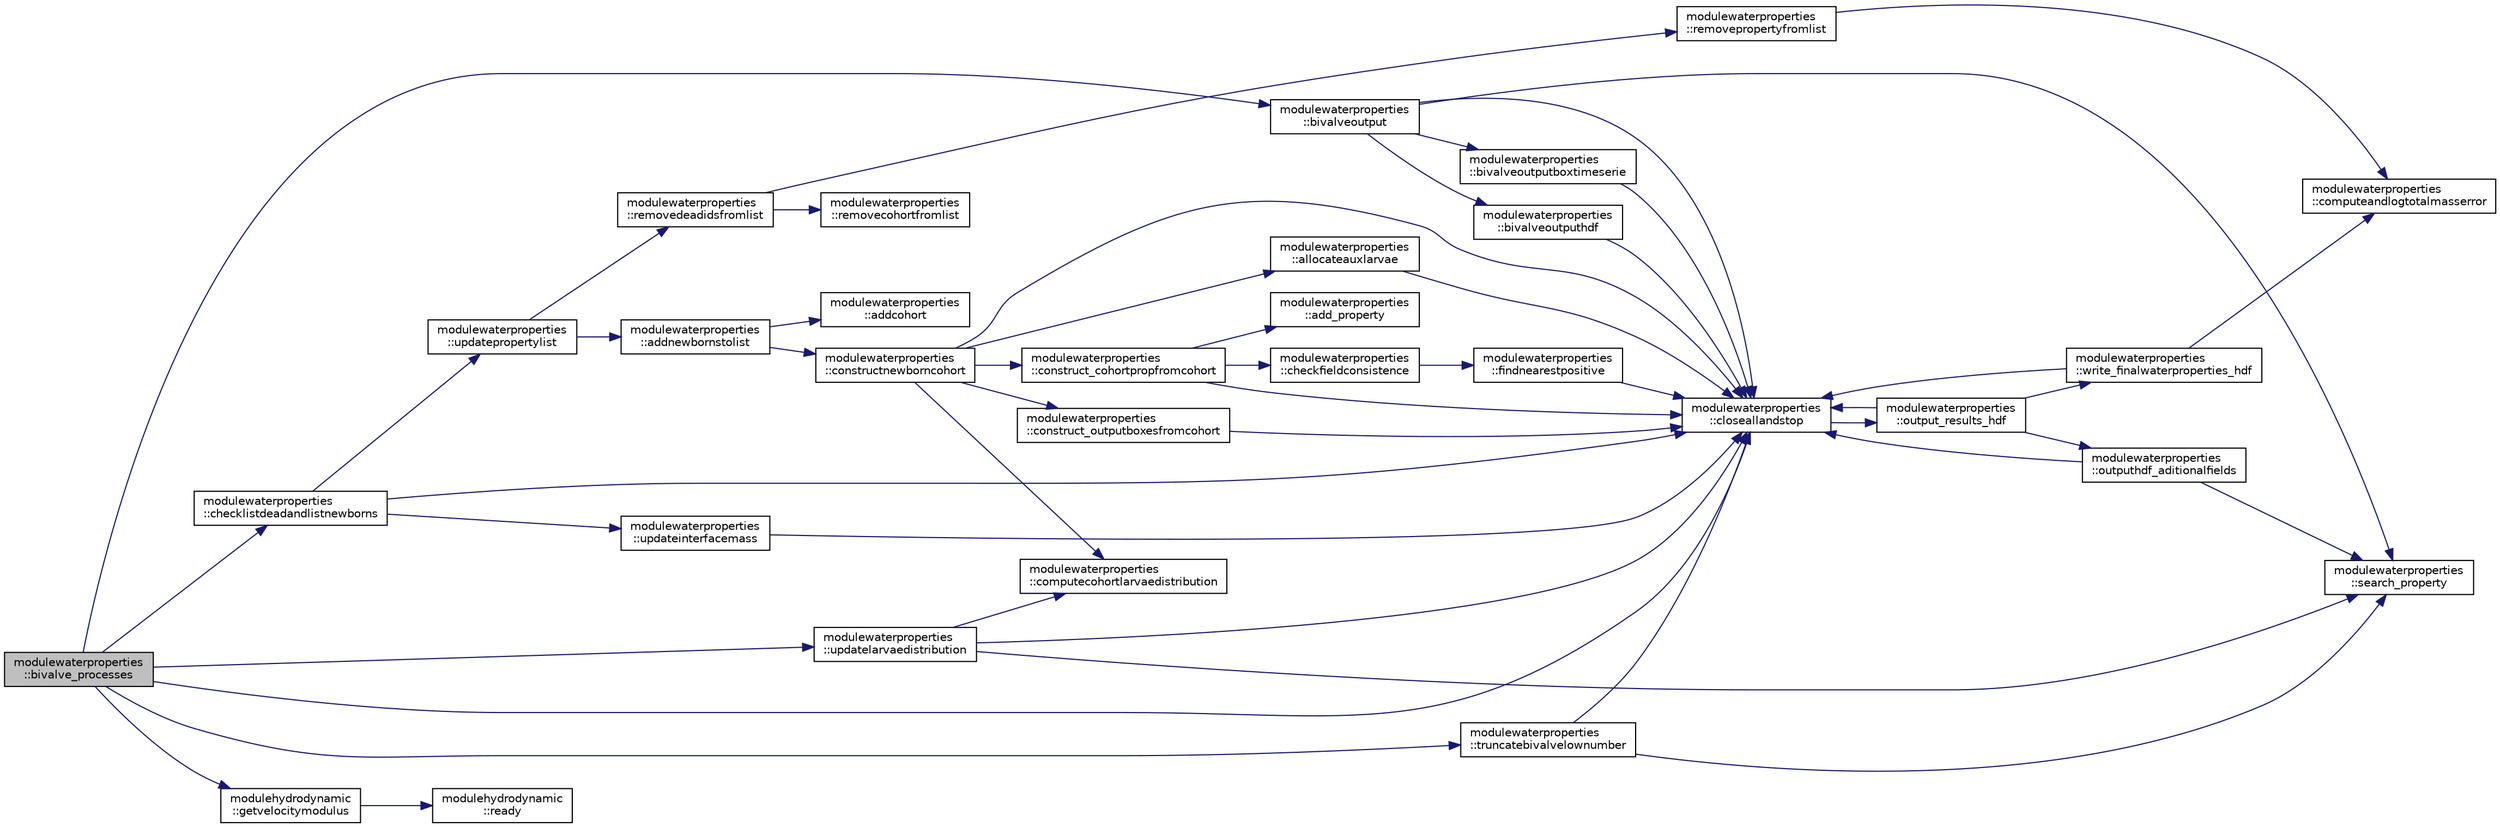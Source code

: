 digraph "modulewaterproperties::bivalve_processes"
{
 // LATEX_PDF_SIZE
  edge [fontname="Helvetica",fontsize="10",labelfontname="Helvetica",labelfontsize="10"];
  node [fontname="Helvetica",fontsize="10",shape=record];
  rankdir="LR";
  Node1 [label="modulewaterproperties\l::bivalve_processes",height=0.2,width=0.4,color="black", fillcolor="grey75", style="filled", fontcolor="black",tooltip=" "];
  Node1 -> Node2 [color="midnightblue",fontsize="10",style="solid",fontname="Helvetica"];
  Node2 [label="modulewaterproperties\l::bivalveoutput",height=0.2,width=0.4,color="black", fillcolor="white", style="filled",URL="$namespacemodulewaterproperties.html#a8446703f7cbfef308ed1b6f7114594a2",tooltip=" "];
  Node2 -> Node3 [color="midnightblue",fontsize="10",style="solid",fontname="Helvetica"];
  Node3 [label="modulewaterproperties\l::bivalveoutputboxtimeserie",height=0.2,width=0.4,color="black", fillcolor="white", style="filled",URL="$namespacemodulewaterproperties.html#afcdb7811c7721d558a0d6ec94b87f297",tooltip=" "];
  Node3 -> Node4 [color="midnightblue",fontsize="10",style="solid",fontname="Helvetica"];
  Node4 [label="modulewaterproperties\l::closeallandstop",height=0.2,width=0.4,color="black", fillcolor="white", style="filled",URL="$namespacemodulewaterproperties.html#a5bb74dfe4637836633ca6817a4a72758",tooltip=" "];
  Node4 -> Node5 [color="midnightblue",fontsize="10",style="solid",fontname="Helvetica"];
  Node5 [label="modulewaterproperties\l::output_results_hdf",height=0.2,width=0.4,color="black", fillcolor="white", style="filled",URL="$namespacemodulewaterproperties.html#a78143a2ee73e78a6441a03852a7b9f9a",tooltip=" "];
  Node5 -> Node4 [color="midnightblue",fontsize="10",style="solid",fontname="Helvetica"];
  Node5 -> Node6 [color="midnightblue",fontsize="10",style="solid",fontname="Helvetica"];
  Node6 [label="modulewaterproperties\l::outputhdf_aditionalfields",height=0.2,width=0.4,color="black", fillcolor="white", style="filled",URL="$namespacemodulewaterproperties.html#a0e590dc368b505cd9ea918d724d3eee3",tooltip=" "];
  Node6 -> Node4 [color="midnightblue",fontsize="10",style="solid",fontname="Helvetica"];
  Node6 -> Node7 [color="midnightblue",fontsize="10",style="solid",fontname="Helvetica"];
  Node7 [label="modulewaterproperties\l::search_property",height=0.2,width=0.4,color="black", fillcolor="white", style="filled",URL="$namespacemodulewaterproperties.html#ae6b7d758da27fb15faee52b3ed14029d",tooltip=" "];
  Node5 -> Node8 [color="midnightblue",fontsize="10",style="solid",fontname="Helvetica"];
  Node8 [label="modulewaterproperties\l::write_finalwaterproperties_hdf",height=0.2,width=0.4,color="black", fillcolor="white", style="filled",URL="$namespacemodulewaterproperties.html#a2893cea8ca427b1290aeb65593659aa0",tooltip=" "];
  Node8 -> Node4 [color="midnightblue",fontsize="10",style="solid",fontname="Helvetica"];
  Node8 -> Node9 [color="midnightblue",fontsize="10",style="solid",fontname="Helvetica"];
  Node9 [label="modulewaterproperties\l::computeandlogtotalmasserror",height=0.2,width=0.4,color="black", fillcolor="white", style="filled",URL="$namespacemodulewaterproperties.html#af1b9165b0e72747e4478868c7e5eff00",tooltip=" "];
  Node2 -> Node10 [color="midnightblue",fontsize="10",style="solid",fontname="Helvetica"];
  Node10 [label="modulewaterproperties\l::bivalveoutputhdf",height=0.2,width=0.4,color="black", fillcolor="white", style="filled",URL="$namespacemodulewaterproperties.html#a6d9213c5f38db58c01899d8b68076950",tooltip=" "];
  Node10 -> Node4 [color="midnightblue",fontsize="10",style="solid",fontname="Helvetica"];
  Node2 -> Node4 [color="midnightblue",fontsize="10",style="solid",fontname="Helvetica"];
  Node2 -> Node7 [color="midnightblue",fontsize="10",style="solid",fontname="Helvetica"];
  Node1 -> Node11 [color="midnightblue",fontsize="10",style="solid",fontname="Helvetica"];
  Node11 [label="modulewaterproperties\l::checklistdeadandlistnewborns",height=0.2,width=0.4,color="black", fillcolor="white", style="filled",URL="$namespacemodulewaterproperties.html#ab88c2923a48aacf7da60a45cfeb98dfc",tooltip=" "];
  Node11 -> Node4 [color="midnightblue",fontsize="10",style="solid",fontname="Helvetica"];
  Node11 -> Node12 [color="midnightblue",fontsize="10",style="solid",fontname="Helvetica"];
  Node12 [label="modulewaterproperties\l::updateinterfacemass",height=0.2,width=0.4,color="black", fillcolor="white", style="filled",URL="$namespacemodulewaterproperties.html#a20082ef8bcaf7ce51aa737521cbeea5b",tooltip=" "];
  Node12 -> Node4 [color="midnightblue",fontsize="10",style="solid",fontname="Helvetica"];
  Node11 -> Node13 [color="midnightblue",fontsize="10",style="solid",fontname="Helvetica"];
  Node13 [label="modulewaterproperties\l::updatepropertylist",height=0.2,width=0.4,color="black", fillcolor="white", style="filled",URL="$namespacemodulewaterproperties.html#a8ab7e6ee60b7c71bc6775c1586bd99b3",tooltip=" "];
  Node13 -> Node14 [color="midnightblue",fontsize="10",style="solid",fontname="Helvetica"];
  Node14 [label="modulewaterproperties\l::addnewbornstolist",height=0.2,width=0.4,color="black", fillcolor="white", style="filled",URL="$namespacemodulewaterproperties.html#a201bc7106a0e1c889114fc878140e91f",tooltip=" "];
  Node14 -> Node15 [color="midnightblue",fontsize="10",style="solid",fontname="Helvetica"];
  Node15 [label="modulewaterproperties\l::addcohort",height=0.2,width=0.4,color="black", fillcolor="white", style="filled",URL="$namespacemodulewaterproperties.html#a2a206e94af2b9f46781896fdc7ccfb3a",tooltip=" "];
  Node14 -> Node16 [color="midnightblue",fontsize="10",style="solid",fontname="Helvetica"];
  Node16 [label="modulewaterproperties\l::constructnewborncohort",height=0.2,width=0.4,color="black", fillcolor="white", style="filled",URL="$namespacemodulewaterproperties.html#a6d6a2e31ca36bd79bebb89f3613ed278",tooltip=" "];
  Node16 -> Node17 [color="midnightblue",fontsize="10",style="solid",fontname="Helvetica"];
  Node17 [label="modulewaterproperties\l::allocateauxlarvae",height=0.2,width=0.4,color="black", fillcolor="white", style="filled",URL="$namespacemodulewaterproperties.html#a7cc00cb7efcee6190d254a8eb846064c",tooltip=" "];
  Node17 -> Node4 [color="midnightblue",fontsize="10",style="solid",fontname="Helvetica"];
  Node16 -> Node4 [color="midnightblue",fontsize="10",style="solid",fontname="Helvetica"];
  Node16 -> Node18 [color="midnightblue",fontsize="10",style="solid",fontname="Helvetica"];
  Node18 [label="modulewaterproperties\l::computecohortlarvaedistribution",height=0.2,width=0.4,color="black", fillcolor="white", style="filled",URL="$namespacemodulewaterproperties.html#a21e9506395b0784b11cea81e68719de8",tooltip=" "];
  Node16 -> Node19 [color="midnightblue",fontsize="10",style="solid",fontname="Helvetica"];
  Node19 [label="modulewaterproperties\l::construct_cohortpropfromcohort",height=0.2,width=0.4,color="black", fillcolor="white", style="filled",URL="$namespacemodulewaterproperties.html#ae1c5c0deae03ce719a2b777bc86fb00f",tooltip=" "];
  Node19 -> Node20 [color="midnightblue",fontsize="10",style="solid",fontname="Helvetica"];
  Node20 [label="modulewaterproperties\l::add_property",height=0.2,width=0.4,color="black", fillcolor="white", style="filled",URL="$namespacemodulewaterproperties.html#ac86532460470d9c3746a9645ede24903",tooltip=" "];
  Node19 -> Node21 [color="midnightblue",fontsize="10",style="solid",fontname="Helvetica"];
  Node21 [label="modulewaterproperties\l::checkfieldconsistence",height=0.2,width=0.4,color="black", fillcolor="white", style="filled",URL="$namespacemodulewaterproperties.html#ae1f665f653d3f72ef388bbb889ec57c9",tooltip=" "];
  Node21 -> Node22 [color="midnightblue",fontsize="10",style="solid",fontname="Helvetica"];
  Node22 [label="modulewaterproperties\l::findnearestpositive",height=0.2,width=0.4,color="black", fillcolor="white", style="filled",URL="$namespacemodulewaterproperties.html#a9af27763ee733163a23f71ee92aafb09",tooltip=" "];
  Node22 -> Node4 [color="midnightblue",fontsize="10",style="solid",fontname="Helvetica"];
  Node19 -> Node4 [color="midnightblue",fontsize="10",style="solid",fontname="Helvetica"];
  Node16 -> Node23 [color="midnightblue",fontsize="10",style="solid",fontname="Helvetica"];
  Node23 [label="modulewaterproperties\l::construct_outputboxesfromcohort",height=0.2,width=0.4,color="black", fillcolor="white", style="filled",URL="$namespacemodulewaterproperties.html#a6f39106e418f143aa0c8fc86f0756562",tooltip=" "];
  Node23 -> Node4 [color="midnightblue",fontsize="10",style="solid",fontname="Helvetica"];
  Node13 -> Node24 [color="midnightblue",fontsize="10",style="solid",fontname="Helvetica"];
  Node24 [label="modulewaterproperties\l::removedeadidsfromlist",height=0.2,width=0.4,color="black", fillcolor="white", style="filled",URL="$namespacemodulewaterproperties.html#a474948faf0bbb3ab44002a8cce97817b",tooltip=" "];
  Node24 -> Node25 [color="midnightblue",fontsize="10",style="solid",fontname="Helvetica"];
  Node25 [label="modulewaterproperties\l::removecohortfromlist",height=0.2,width=0.4,color="black", fillcolor="white", style="filled",URL="$namespacemodulewaterproperties.html#a3ee71384b4a5e160513a569765f2a4ba",tooltip=" "];
  Node24 -> Node26 [color="midnightblue",fontsize="10",style="solid",fontname="Helvetica"];
  Node26 [label="modulewaterproperties\l::removepropertyfromlist",height=0.2,width=0.4,color="black", fillcolor="white", style="filled",URL="$namespacemodulewaterproperties.html#a3d6f2d4c903cf8071d0cba596db412f1",tooltip=" "];
  Node26 -> Node9 [color="midnightblue",fontsize="10",style="solid",fontname="Helvetica"];
  Node1 -> Node4 [color="midnightblue",fontsize="10",style="solid",fontname="Helvetica"];
  Node1 -> Node27 [color="midnightblue",fontsize="10",style="solid",fontname="Helvetica"];
  Node27 [label="modulehydrodynamic\l::getvelocitymodulus",height=0.2,width=0.4,color="black", fillcolor="white", style="filled",URL="$namespacemodulehydrodynamic.html#a898445cf253d8a76844408350387b376",tooltip=" "];
  Node27 -> Node28 [color="midnightblue",fontsize="10",style="solid",fontname="Helvetica"];
  Node28 [label="modulehydrodynamic\l::ready",height=0.2,width=0.4,color="black", fillcolor="white", style="filled",URL="$namespacemodulehydrodynamic.html#a541821548a44af36e71f5eddedae890e",tooltip=" "];
  Node1 -> Node29 [color="midnightblue",fontsize="10",style="solid",fontname="Helvetica"];
  Node29 [label="modulewaterproperties\l::truncatebivalvelownumber",height=0.2,width=0.4,color="black", fillcolor="white", style="filled",URL="$namespacemodulewaterproperties.html#ab62d1ee17d0bdd78beb327d8dd8c2f4d",tooltip=" "];
  Node29 -> Node4 [color="midnightblue",fontsize="10",style="solid",fontname="Helvetica"];
  Node29 -> Node7 [color="midnightblue",fontsize="10",style="solid",fontname="Helvetica"];
  Node1 -> Node30 [color="midnightblue",fontsize="10",style="solid",fontname="Helvetica"];
  Node30 [label="modulewaterproperties\l::updatelarvaedistribution",height=0.2,width=0.4,color="black", fillcolor="white", style="filled",URL="$namespacemodulewaterproperties.html#a9362aa51fad7e9cae9cd548057855662",tooltip=" "];
  Node30 -> Node4 [color="midnightblue",fontsize="10",style="solid",fontname="Helvetica"];
  Node30 -> Node18 [color="midnightblue",fontsize="10",style="solid",fontname="Helvetica"];
  Node30 -> Node7 [color="midnightblue",fontsize="10",style="solid",fontname="Helvetica"];
}
